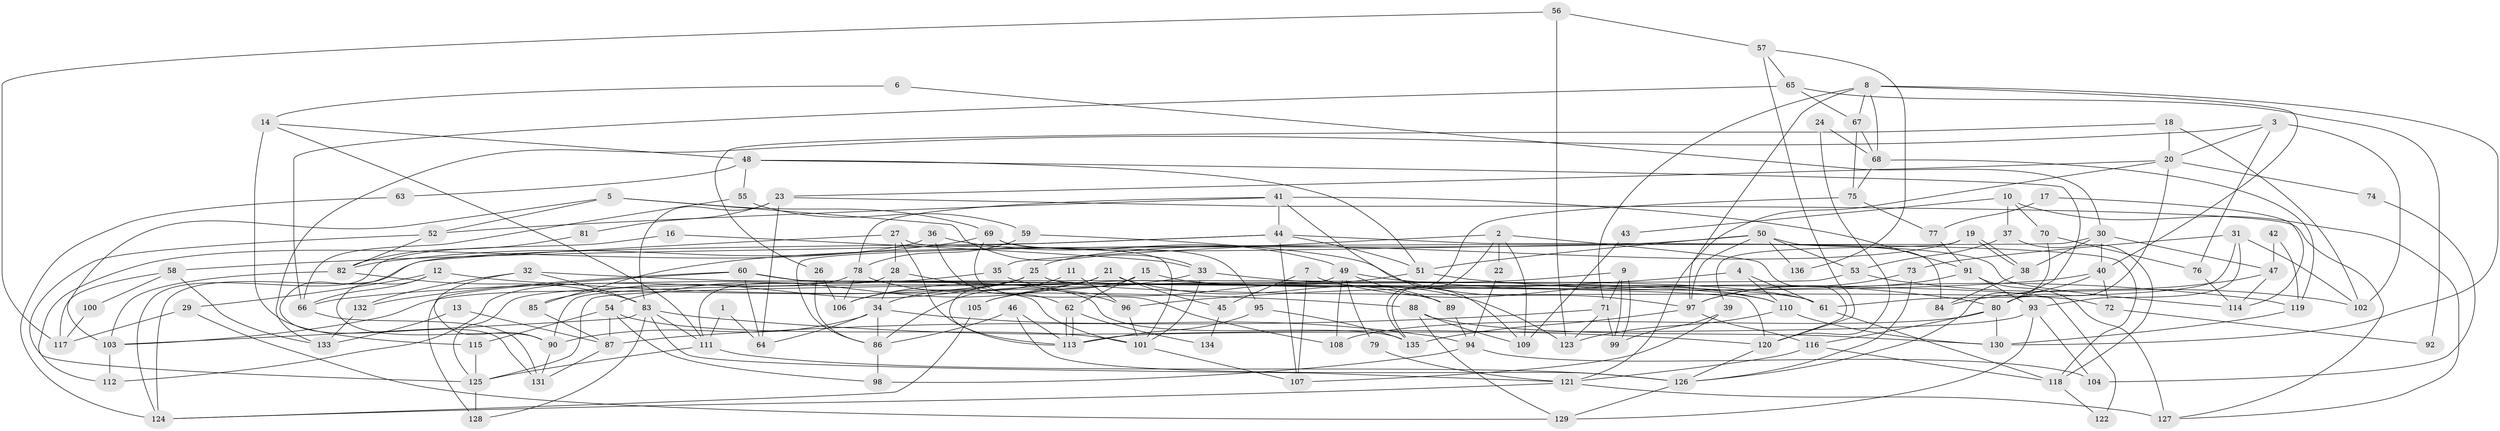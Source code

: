 // Generated by graph-tools (version 1.1) at 2025/02/03/09/25 03:02:00]
// undirected, 136 vertices, 272 edges
graph export_dot {
graph [start="1"]
  node [color=gray90,style=filled];
  1;
  2;
  3;
  4;
  5;
  6;
  7;
  8;
  9;
  10;
  11;
  12;
  13;
  14;
  15;
  16;
  17;
  18;
  19;
  20;
  21;
  22;
  23;
  24;
  25;
  26;
  27;
  28;
  29;
  30;
  31;
  32;
  33;
  34;
  35;
  36;
  37;
  38;
  39;
  40;
  41;
  42;
  43;
  44;
  45;
  46;
  47;
  48;
  49;
  50;
  51;
  52;
  53;
  54;
  55;
  56;
  57;
  58;
  59;
  60;
  61;
  62;
  63;
  64;
  65;
  66;
  67;
  68;
  69;
  70;
  71;
  72;
  73;
  74;
  75;
  76;
  77;
  78;
  79;
  80;
  81;
  82;
  83;
  84;
  85;
  86;
  87;
  88;
  89;
  90;
  91;
  92;
  93;
  94;
  95;
  96;
  97;
  98;
  99;
  100;
  101;
  102;
  103;
  104;
  105;
  106;
  107;
  108;
  109;
  110;
  111;
  112;
  113;
  114;
  115;
  116;
  117;
  118;
  119;
  120;
  121;
  122;
  123;
  124;
  125;
  126;
  127;
  128;
  129;
  130;
  131;
  132;
  133;
  134;
  135;
  136;
  1 -- 111;
  1 -- 64;
  2 -- 135;
  2 -- 120;
  2 -- 22;
  2 -- 35;
  2 -- 109;
  3 -- 20;
  3 -- 102;
  3 -- 76;
  3 -- 133;
  4 -- 61;
  4 -- 110;
  4 -- 96;
  5 -- 52;
  5 -- 103;
  5 -- 33;
  5 -- 69;
  6 -- 14;
  6 -- 30;
  7 -- 110;
  7 -- 107;
  7 -- 45;
  8 -- 40;
  8 -- 130;
  8 -- 67;
  8 -- 68;
  8 -- 71;
  8 -- 97;
  9 -- 105;
  9 -- 99;
  9 -- 99;
  9 -- 71;
  10 -- 37;
  10 -- 127;
  10 -- 43;
  10 -- 70;
  11 -- 34;
  11 -- 96;
  12 -- 90;
  12 -- 88;
  12 -- 29;
  12 -- 66;
  13 -- 87;
  13 -- 133;
  14 -- 115;
  14 -- 111;
  14 -- 48;
  15 -- 86;
  15 -- 62;
  15 -- 110;
  16 -- 124;
  16 -- 33;
  17 -- 77;
  17 -- 114;
  18 -- 20;
  18 -- 26;
  18 -- 102;
  19 -- 39;
  19 -- 38;
  19 -- 38;
  19 -- 25;
  20 -- 80;
  20 -- 121;
  20 -- 23;
  20 -- 74;
  21 -- 54;
  21 -- 123;
  21 -- 45;
  21 -- 113;
  22 -- 94;
  23 -- 127;
  23 -- 64;
  23 -- 81;
  23 -- 83;
  24 -- 120;
  24 -- 68;
  25 -- 106;
  25 -- 72;
  25 -- 85;
  25 -- 103;
  25 -- 122;
  26 -- 106;
  26 -- 86;
  27 -- 28;
  27 -- 113;
  27 -- 101;
  27 -- 131;
  28 -- 111;
  28 -- 101;
  28 -- 34;
  29 -- 129;
  29 -- 117;
  30 -- 47;
  30 -- 86;
  30 -- 38;
  30 -- 40;
  31 -- 93;
  31 -- 61;
  31 -- 73;
  31 -- 102;
  32 -- 90;
  32 -- 83;
  32 -- 61;
  32 -- 132;
  33 -- 61;
  33 -- 101;
  33 -- 106;
  34 -- 86;
  34 -- 64;
  34 -- 90;
  34 -- 94;
  35 -- 125;
  35 -- 89;
  36 -- 112;
  36 -- 49;
  36 -- 62;
  37 -- 118;
  37 -- 53;
  38 -- 84;
  39 -- 107;
  39 -- 99;
  40 -- 66;
  40 -- 72;
  40 -- 80;
  41 -- 52;
  41 -- 78;
  41 -- 44;
  41 -- 91;
  41 -- 109;
  42 -- 119;
  42 -- 47;
  43 -- 109;
  44 -- 51;
  44 -- 58;
  44 -- 107;
  44 -- 118;
  44 -- 124;
  45 -- 134;
  46 -- 126;
  46 -- 113;
  46 -- 86;
  47 -- 84;
  47 -- 114;
  48 -- 80;
  48 -- 51;
  48 -- 55;
  48 -- 63;
  49 -- 80;
  49 -- 90;
  49 -- 79;
  49 -- 89;
  49 -- 108;
  50 -- 97;
  50 -- 85;
  50 -- 51;
  50 -- 53;
  50 -- 84;
  50 -- 136;
  51 -- 105;
  51 -- 119;
  52 -- 82;
  52 -- 125;
  53 -- 102;
  53 -- 125;
  54 -- 87;
  54 -- 101;
  54 -- 98;
  54 -- 115;
  55 -- 66;
  55 -- 59;
  56 -- 123;
  56 -- 117;
  56 -- 57;
  57 -- 120;
  57 -- 65;
  57 -- 136;
  58 -- 133;
  58 -- 100;
  58 -- 117;
  59 -- 97;
  59 -- 78;
  60 -- 64;
  60 -- 128;
  60 -- 120;
  60 -- 132;
  60 -- 135;
  61 -- 118;
  62 -- 113;
  62 -- 113;
  62 -- 134;
  63 -- 124;
  65 -- 67;
  65 -- 66;
  65 -- 92;
  66 -- 131;
  67 -- 68;
  67 -- 75;
  68 -- 119;
  68 -- 75;
  69 -- 95;
  69 -- 82;
  69 -- 108;
  69 -- 114;
  70 -- 126;
  70 -- 76;
  71 -- 87;
  71 -- 99;
  71 -- 123;
  72 -- 92;
  73 -- 97;
  73 -- 126;
  74 -- 104;
  75 -- 77;
  75 -- 135;
  76 -- 114;
  77 -- 91;
  78 -- 96;
  78 -- 106;
  78 -- 112;
  79 -- 121;
  80 -- 108;
  80 -- 116;
  80 -- 130;
  81 -- 82;
  82 -- 83;
  82 -- 103;
  83 -- 103;
  83 -- 111;
  83 -- 120;
  83 -- 121;
  83 -- 128;
  85 -- 87;
  86 -- 98;
  87 -- 131;
  88 -- 109;
  88 -- 129;
  88 -- 130;
  89 -- 94;
  90 -- 131;
  91 -- 97;
  91 -- 93;
  91 -- 127;
  93 -- 113;
  93 -- 104;
  93 -- 129;
  94 -- 98;
  94 -- 104;
  95 -- 135;
  95 -- 113;
  96 -- 101;
  97 -- 135;
  97 -- 116;
  100 -- 117;
  101 -- 107;
  103 -- 112;
  105 -- 124;
  110 -- 130;
  110 -- 123;
  111 -- 126;
  111 -- 125;
  115 -- 125;
  116 -- 118;
  116 -- 121;
  118 -- 122;
  119 -- 130;
  120 -- 126;
  121 -- 124;
  121 -- 127;
  125 -- 128;
  126 -- 129;
  132 -- 133;
}
